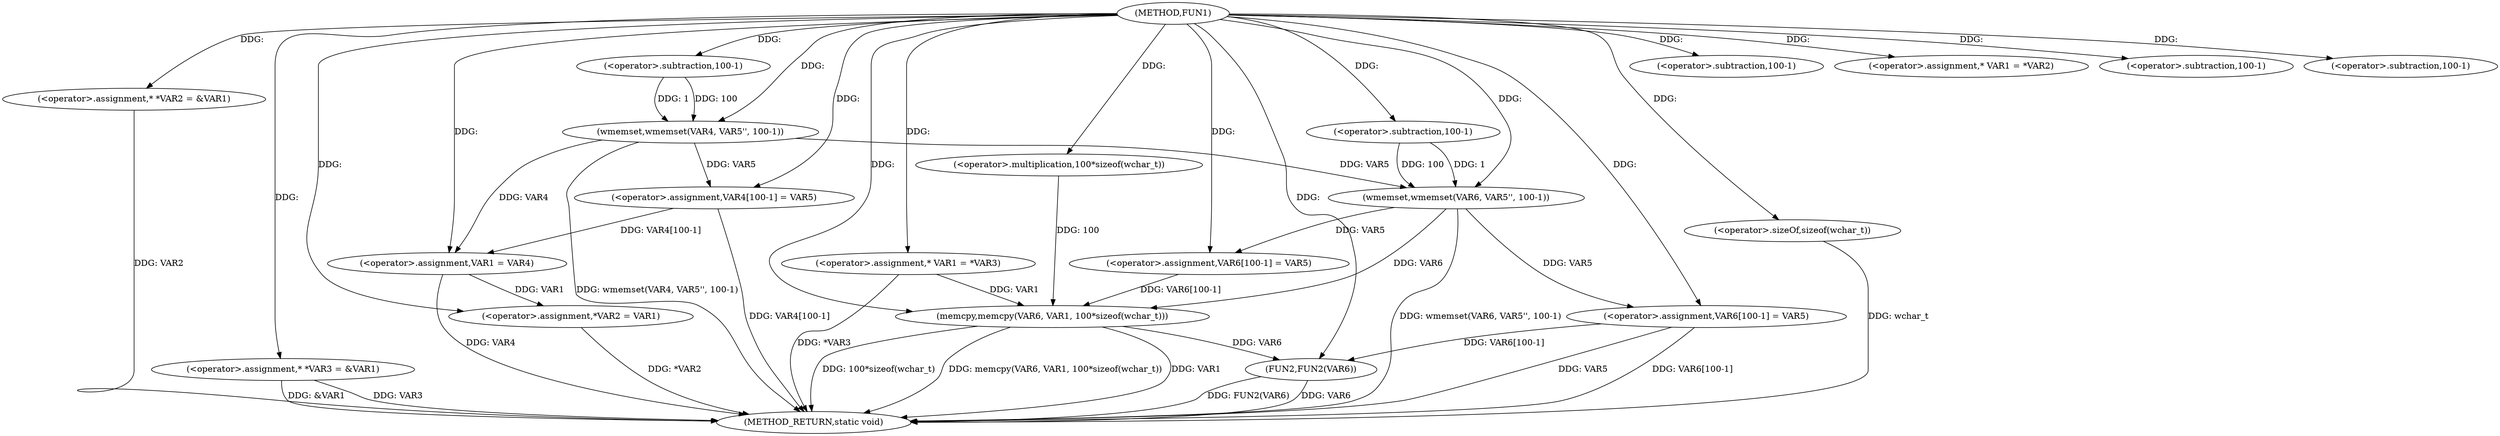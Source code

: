 digraph FUN1 {  
"1000100" [label = "(METHOD,FUN1)" ]
"1000177" [label = "(METHOD_RETURN,static void)" ]
"1000104" [label = "(<operator>.assignment,* *VAR2 = &VAR1)" ]
"1000109" [label = "(<operator>.assignment,* *VAR3 = &VAR1)" ]
"1000114" [label = "(wmemset,wmemset(VAR4, VAR5'', 100-1))" ]
"1000117" [label = "(<operator>.subtraction,100-1)" ]
"1000120" [label = "(<operator>.assignment,VAR4[100-1] = VAR5)" ]
"1000123" [label = "(<operator>.subtraction,100-1)" ]
"1000129" [label = "(<operator>.assignment,* VAR1 = *VAR2)" ]
"1000133" [label = "(<operator>.assignment,VAR1 = VAR4)" ]
"1000136" [label = "(<operator>.assignment,*VAR2 = VAR1)" ]
"1000142" [label = "(<operator>.assignment,* VAR1 = *VAR3)" ]
"1000148" [label = "(wmemset,wmemset(VAR6, VAR5'', 100-1))" ]
"1000151" [label = "(<operator>.subtraction,100-1)" ]
"1000154" [label = "(<operator>.assignment,VAR6[100-1] = VAR5)" ]
"1000157" [label = "(<operator>.subtraction,100-1)" ]
"1000161" [label = "(memcpy,memcpy(VAR6, VAR1, 100*sizeof(wchar_t)))" ]
"1000164" [label = "(<operator>.multiplication,100*sizeof(wchar_t))" ]
"1000166" [label = "(<operator>.sizeOf,sizeof(wchar_t))" ]
"1000168" [label = "(<operator>.assignment,VAR6[100-1] = VAR5)" ]
"1000171" [label = "(<operator>.subtraction,100-1)" ]
"1000175" [label = "(FUN2,FUN2(VAR6))" ]
  "1000168" -> "1000177"  [ label = "DDG: VAR6[100-1]"] 
  "1000104" -> "1000177"  [ label = "DDG: VAR2"] 
  "1000114" -> "1000177"  [ label = "DDG: wmemset(VAR4, VAR5'', 100-1)"] 
  "1000120" -> "1000177"  [ label = "DDG: VAR4[100-1]"] 
  "1000161" -> "1000177"  [ label = "DDG: VAR1"] 
  "1000161" -> "1000177"  [ label = "DDG: 100*sizeof(wchar_t)"] 
  "1000142" -> "1000177"  [ label = "DDG: *VAR3"] 
  "1000166" -> "1000177"  [ label = "DDG: wchar_t"] 
  "1000148" -> "1000177"  [ label = "DDG: wmemset(VAR6, VAR5'', 100-1)"] 
  "1000175" -> "1000177"  [ label = "DDG: VAR6"] 
  "1000133" -> "1000177"  [ label = "DDG: VAR4"] 
  "1000109" -> "1000177"  [ label = "DDG: VAR3"] 
  "1000109" -> "1000177"  [ label = "DDG: &VAR1"] 
  "1000161" -> "1000177"  [ label = "DDG: memcpy(VAR6, VAR1, 100*sizeof(wchar_t))"] 
  "1000168" -> "1000177"  [ label = "DDG: VAR5"] 
  "1000136" -> "1000177"  [ label = "DDG: *VAR2"] 
  "1000175" -> "1000177"  [ label = "DDG: FUN2(VAR6)"] 
  "1000100" -> "1000104"  [ label = "DDG: "] 
  "1000100" -> "1000109"  [ label = "DDG: "] 
  "1000100" -> "1000114"  [ label = "DDG: "] 
  "1000117" -> "1000114"  [ label = "DDG: 100"] 
  "1000117" -> "1000114"  [ label = "DDG: 1"] 
  "1000100" -> "1000117"  [ label = "DDG: "] 
  "1000114" -> "1000120"  [ label = "DDG: VAR5"] 
  "1000100" -> "1000120"  [ label = "DDG: "] 
  "1000100" -> "1000123"  [ label = "DDG: "] 
  "1000100" -> "1000129"  [ label = "DDG: "] 
  "1000114" -> "1000133"  [ label = "DDG: VAR4"] 
  "1000120" -> "1000133"  [ label = "DDG: VAR4[100-1]"] 
  "1000100" -> "1000133"  [ label = "DDG: "] 
  "1000133" -> "1000136"  [ label = "DDG: VAR1"] 
  "1000100" -> "1000136"  [ label = "DDG: "] 
  "1000100" -> "1000142"  [ label = "DDG: "] 
  "1000100" -> "1000148"  [ label = "DDG: "] 
  "1000114" -> "1000148"  [ label = "DDG: VAR5"] 
  "1000151" -> "1000148"  [ label = "DDG: 100"] 
  "1000151" -> "1000148"  [ label = "DDG: 1"] 
  "1000100" -> "1000151"  [ label = "DDG: "] 
  "1000148" -> "1000154"  [ label = "DDG: VAR5"] 
  "1000100" -> "1000154"  [ label = "DDG: "] 
  "1000100" -> "1000157"  [ label = "DDG: "] 
  "1000154" -> "1000161"  [ label = "DDG: VAR6[100-1]"] 
  "1000148" -> "1000161"  [ label = "DDG: VAR6"] 
  "1000100" -> "1000161"  [ label = "DDG: "] 
  "1000142" -> "1000161"  [ label = "DDG: VAR1"] 
  "1000164" -> "1000161"  [ label = "DDG: 100"] 
  "1000100" -> "1000164"  [ label = "DDG: "] 
  "1000100" -> "1000166"  [ label = "DDG: "] 
  "1000100" -> "1000168"  [ label = "DDG: "] 
  "1000148" -> "1000168"  [ label = "DDG: VAR5"] 
  "1000100" -> "1000171"  [ label = "DDG: "] 
  "1000168" -> "1000175"  [ label = "DDG: VAR6[100-1]"] 
  "1000161" -> "1000175"  [ label = "DDG: VAR6"] 
  "1000100" -> "1000175"  [ label = "DDG: "] 
}
